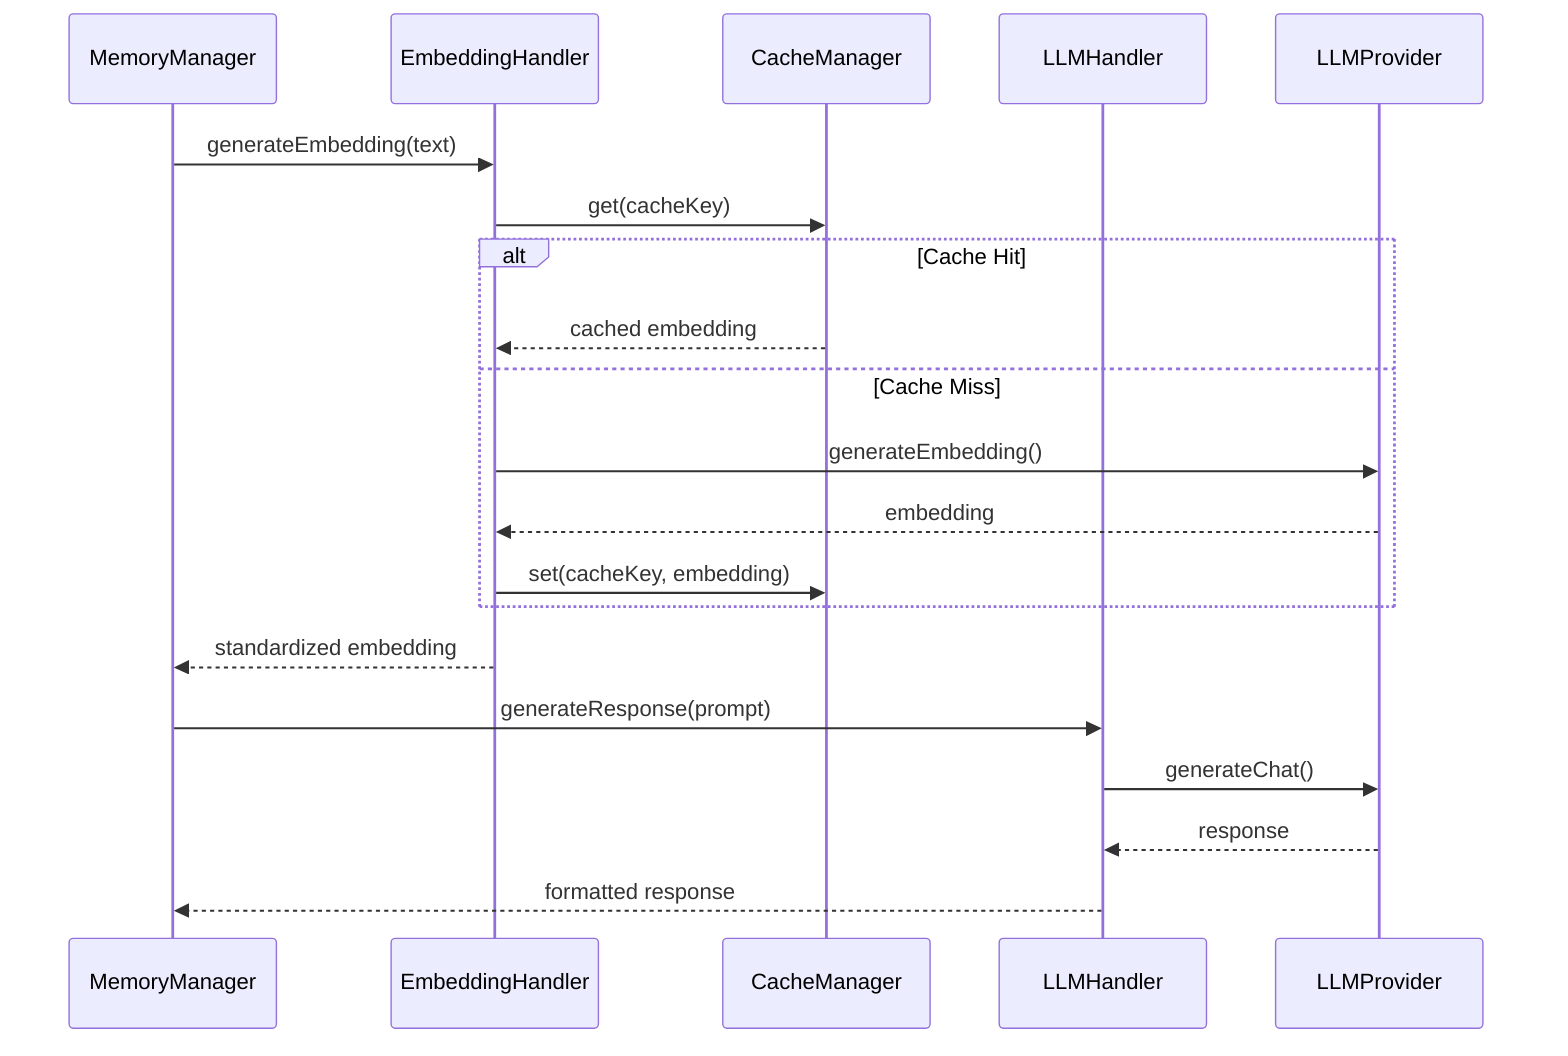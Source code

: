 sequenceDiagram
    participant MM as MemoryManager
    participant EH as EmbeddingHandler
    participant CM as CacheManager
    participant LH as LLMHandler
    participant LP as LLMProvider

    MM->>EH: generateEmbedding(text)
    EH->>CM: get(cacheKey)
    alt Cache Hit
        CM-->>EH: cached embedding
    else Cache Miss
        EH->>LP: generateEmbedding()
        LP-->>EH: embedding
        EH->>CM: set(cacheKey, embedding)
    end
    EH-->>MM: standardized embedding

    MM->>LH: generateResponse(prompt)
    LH->>LP: generateChat()
    LP-->>LH: response
    LH-->>MM: formatted response